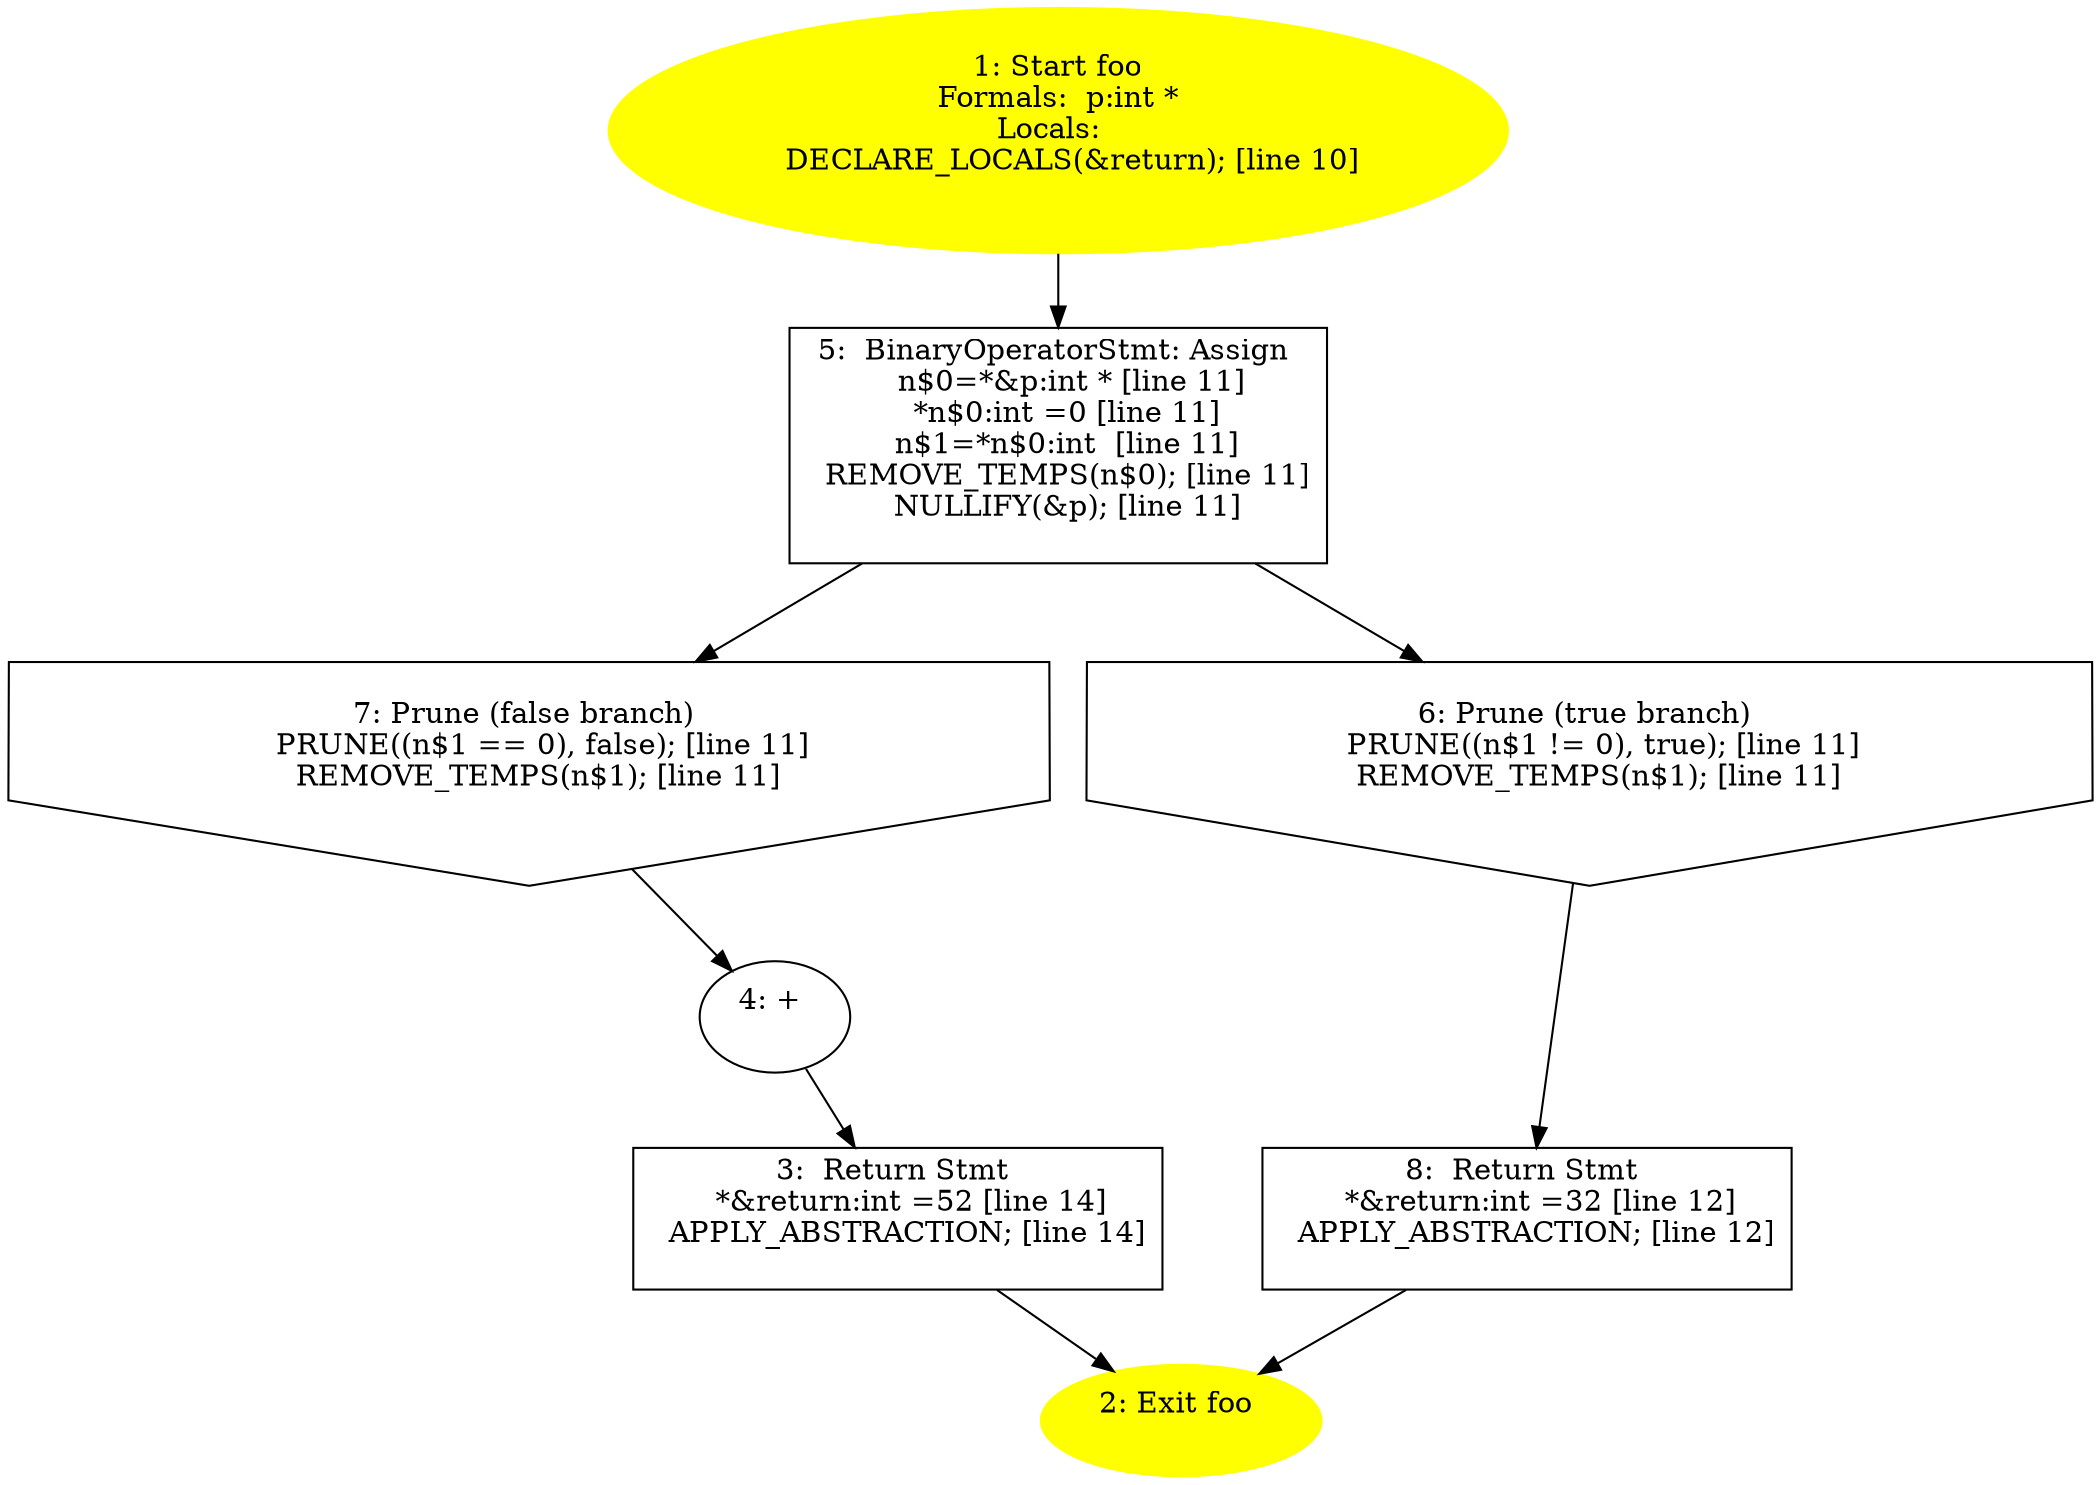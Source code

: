/* @generated */
digraph iCFG {
8 [label="8:  Return Stmt \n   *&return:int =32 [line 12]\n  APPLY_ABSTRACTION; [line 12]\n " shape="box"]
	

	 8 -> 2 ;
7 [label="7: Prune (false branch) \n   PRUNE((n$1 == 0), false); [line 11]\n  REMOVE_TEMPS(n$1); [line 11]\n " shape="invhouse"]
	

	 7 -> 4 ;
6 [label="6: Prune (true branch) \n   PRUNE((n$1 != 0), true); [line 11]\n  REMOVE_TEMPS(n$1); [line 11]\n " shape="invhouse"]
	

	 6 -> 8 ;
5 [label="5:  BinaryOperatorStmt: Assign \n   n$0=*&p:int * [line 11]\n  *n$0:int =0 [line 11]\n  n$1=*n$0:int  [line 11]\n  REMOVE_TEMPS(n$0); [line 11]\n  NULLIFY(&p); [line 11]\n " shape="box"]
	

	 5 -> 6 ;
	 5 -> 7 ;
4 [label="4: + \n  " ]
	

	 4 -> 3 ;
3 [label="3:  Return Stmt \n   *&return:int =52 [line 14]\n  APPLY_ABSTRACTION; [line 14]\n " shape="box"]
	

	 3 -> 2 ;
2 [label="2: Exit foo \n  " color=yellow style=filled]
	

1 [label="1: Start foo\nFormals:  p:int *\nLocals:  \n   DECLARE_LOCALS(&return); [line 10]\n " color=yellow style=filled]
	

	 1 -> 5 ;
}
